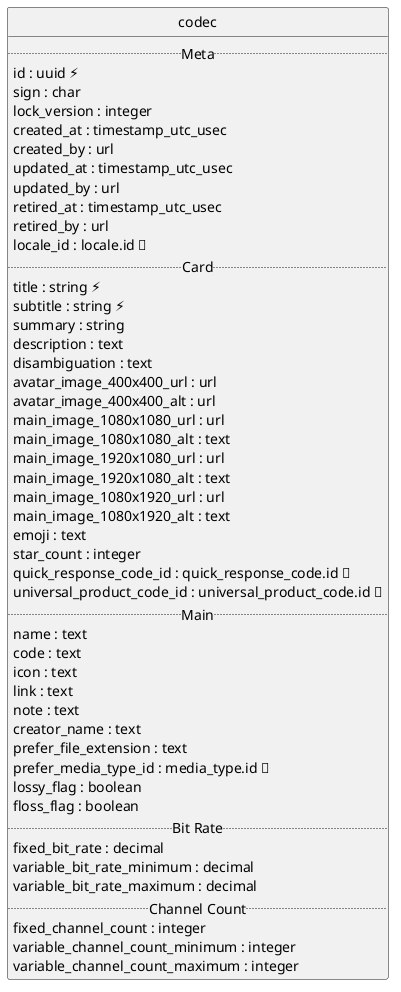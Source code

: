 @startuml uml
skinparam monochrome true
skinparam linetype ortho
hide circle

entity codec {
  .. Meta ..
  id : uuid ⚡
  sign : char
  lock_version : integer
  created_at : timestamp_utc_usec
  created_by : url
  updated_at : timestamp_utc_usec
  updated_by : url
  retired_at : timestamp_utc_usec
  retired_by : url
  locale_id : locale.id 🔑
  .. Card ..
  title : string ⚡
  subtitle : string ⚡
  summary : string
  description : text
  disambiguation : text
  avatar_image_400x400_url : url
  avatar_image_400x400_alt : url
  main_image_1080x1080_url : url
  main_image_1080x1080_alt : text
  main_image_1920x1080_url : url
  main_image_1920x1080_alt : text
  main_image_1080x1920_url : url
  main_image_1080x1920_alt : text
  emoji : text
  star_count : integer
  quick_response_code_id : quick_response_code.id 🔑
  universal_product_code_id : universal_product_code.id 🔑
  .. Main ..
  name : text
  code : text
  icon : text
  link : text
  note : text
  creator_name : text
  prefer_file_extension : text
  prefer_media_type_id : media_type.id 🔑
  lossy_flag : boolean
  floss_flag : boolean
  .. Bit Rate ..
  fixed_bit_rate : decimal
  variable_bit_rate_minimum : decimal
  variable_bit_rate_maximum : decimal
  .. Channel Count ..
  fixed_channel_count : integer
  variable_channel_count_minimum : integer
  variable_channel_count_maximum : integer
}

@enduml
